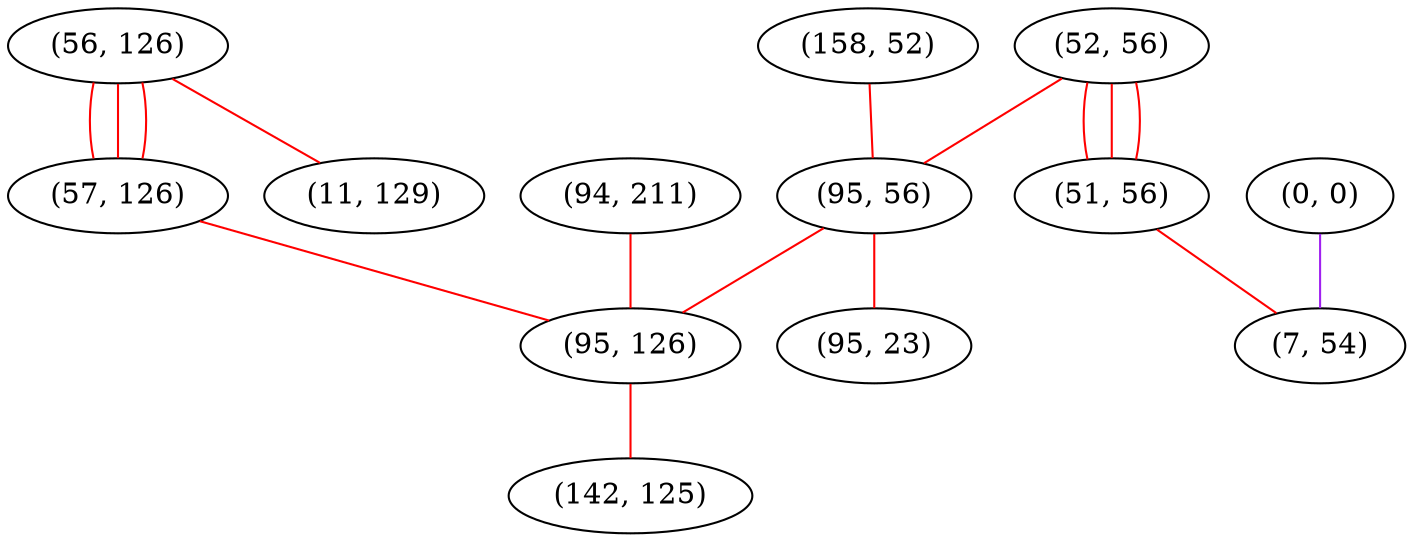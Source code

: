 graph "" {
"(56, 126)";
"(0, 0)";
"(57, 126)";
"(52, 56)";
"(158, 52)";
"(51, 56)";
"(11, 129)";
"(95, 56)";
"(95, 23)";
"(94, 211)";
"(7, 54)";
"(95, 126)";
"(142, 125)";
"(56, 126)" -- "(11, 129)"  [color=red, key=0, weight=1];
"(56, 126)" -- "(57, 126)"  [color=red, key=0, weight=1];
"(56, 126)" -- "(57, 126)"  [color=red, key=1, weight=1];
"(56, 126)" -- "(57, 126)"  [color=red, key=2, weight=1];
"(0, 0)" -- "(7, 54)"  [color=purple, key=0, weight=4];
"(57, 126)" -- "(95, 126)"  [color=red, key=0, weight=1];
"(52, 56)" -- "(51, 56)"  [color=red, key=0, weight=1];
"(52, 56)" -- "(51, 56)"  [color=red, key=1, weight=1];
"(52, 56)" -- "(51, 56)"  [color=red, key=2, weight=1];
"(52, 56)" -- "(95, 56)"  [color=red, key=0, weight=1];
"(158, 52)" -- "(95, 56)"  [color=red, key=0, weight=1];
"(51, 56)" -- "(7, 54)"  [color=red, key=0, weight=1];
"(95, 56)" -- "(95, 126)"  [color=red, key=0, weight=1];
"(95, 56)" -- "(95, 23)"  [color=red, key=0, weight=1];
"(94, 211)" -- "(95, 126)"  [color=red, key=0, weight=1];
"(95, 126)" -- "(142, 125)"  [color=red, key=0, weight=1];
}
